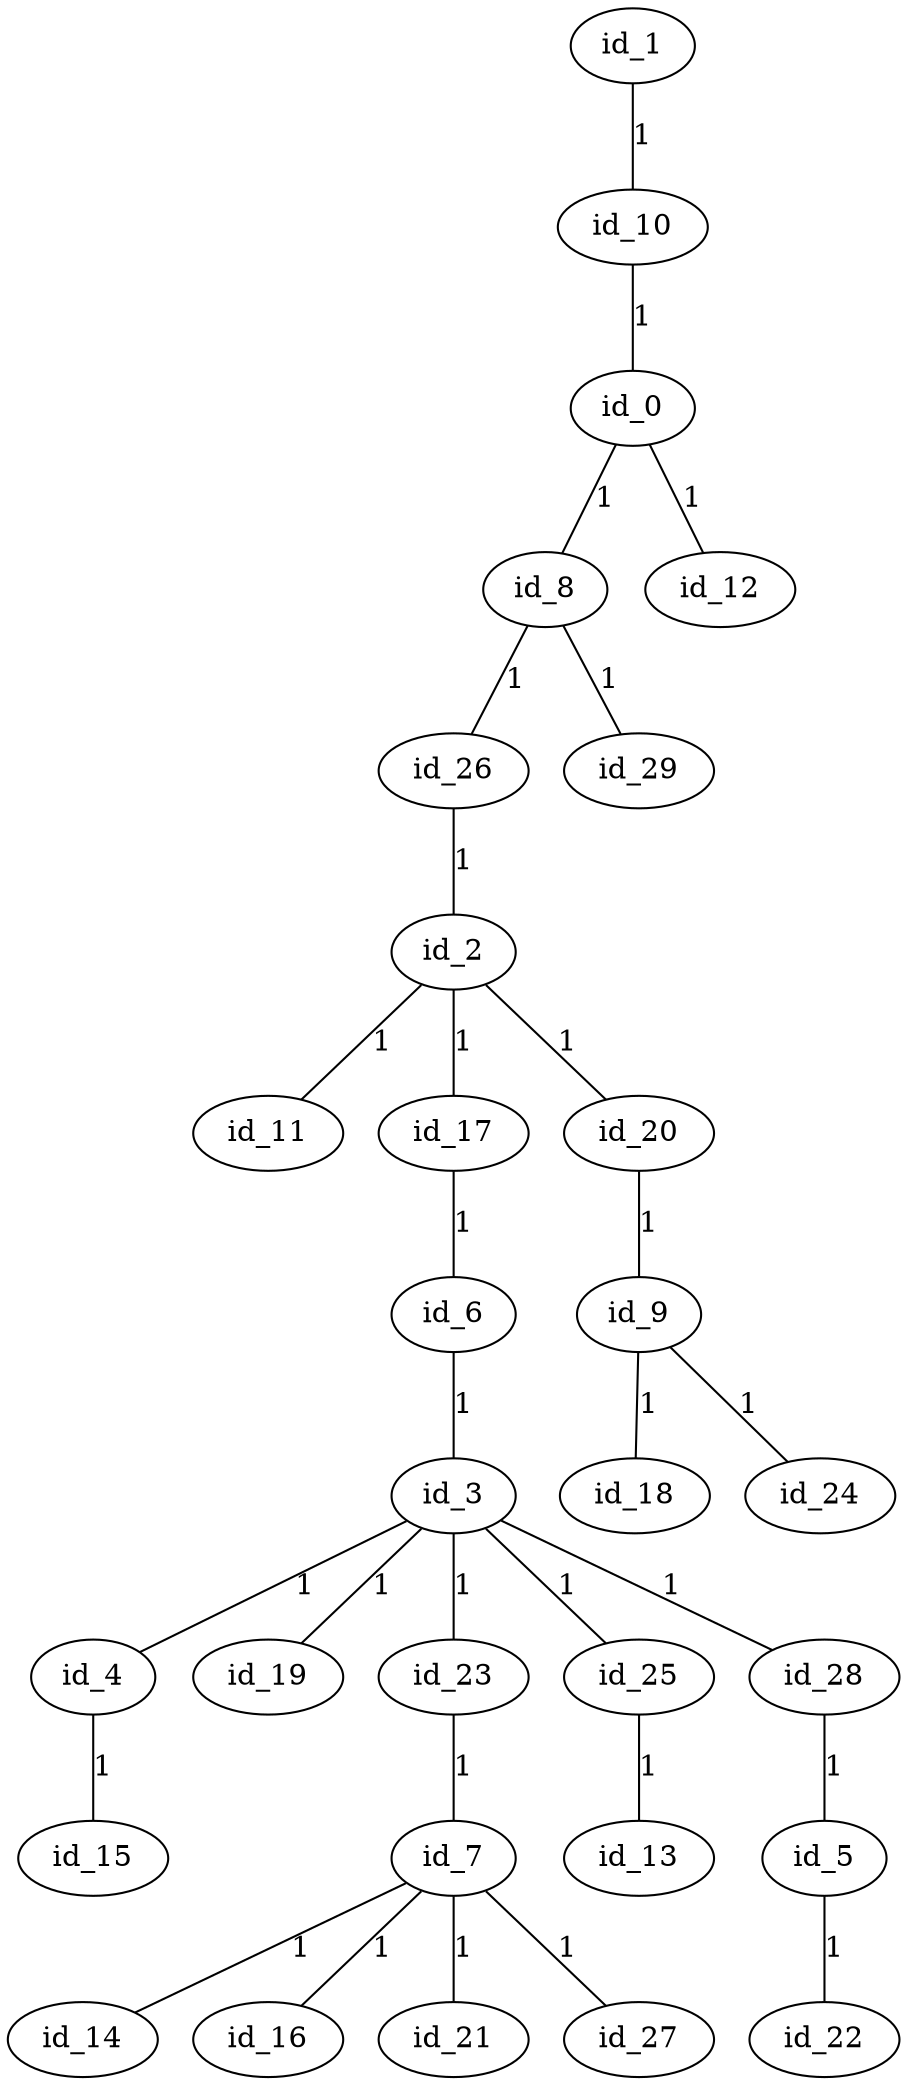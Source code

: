 graph GR{
id_0;
id_1;
id_2;
id_3;
id_4;
id_5;
id_6;
id_7;
id_8;
id_9;
id_10;
id_11;
id_12;
id_13;
id_14;
id_15;
id_16;
id_17;
id_18;
id_19;
id_20;
id_21;
id_22;
id_23;
id_24;
id_25;
id_26;
id_27;
id_28;
id_29;
id_1--id_10[label=1];
id_10--id_0[label=1];
id_0--id_8[label=1];
id_8--id_26[label=1];
id_26--id_2[label=1];
id_2--id_20[label=1];
id_20--id_9[label=1];
id_9--id_24[label=1];
id_9--id_18[label=1];
id_2--id_17[label=1];
id_17--id_6[label=1];
id_6--id_3[label=1];
id_3--id_4[label=1];
id_4--id_15[label=1];
id_3--id_28[label=1];
id_28--id_5[label=1];
id_5--id_22[label=1];
id_3--id_23[label=1];
id_23--id_7[label=1];
id_7--id_14[label=1];
id_7--id_16[label=1];
id_7--id_27[label=1];
id_7--id_21[label=1];
id_3--id_25[label=1];
id_25--id_13[label=1];
id_3--id_19[label=1];
id_2--id_11[label=1];
id_8--id_29[label=1];
id_0--id_12[label=1];
}